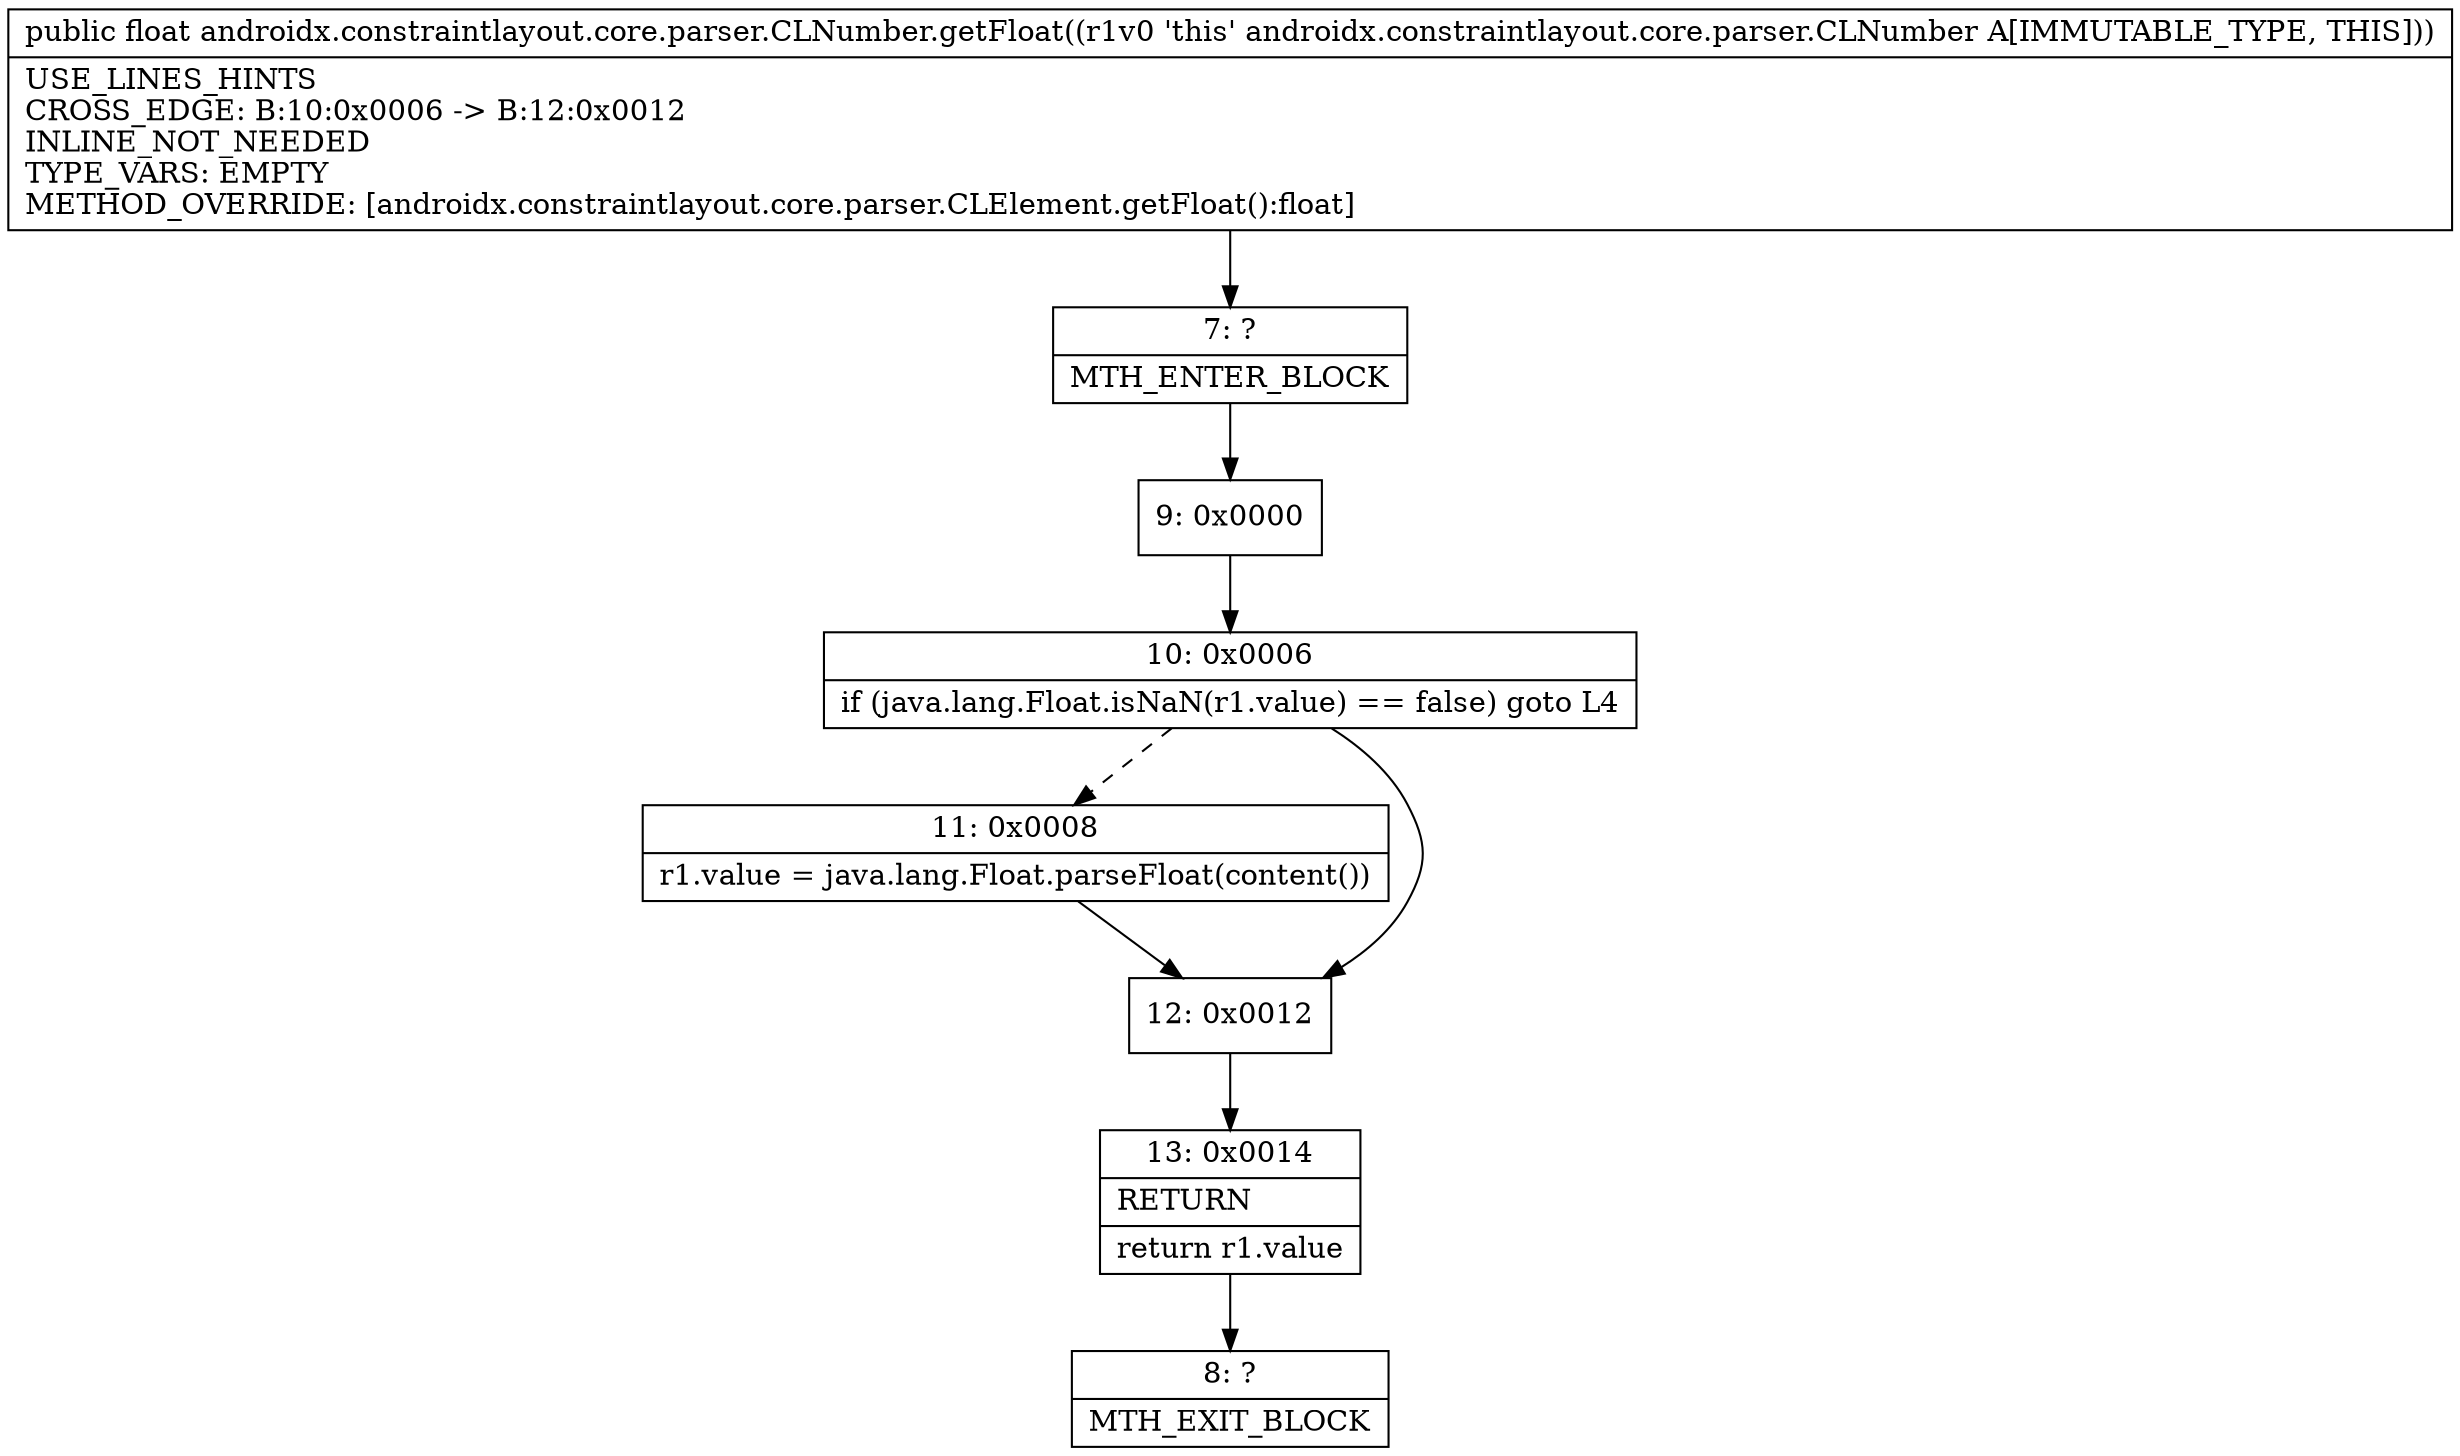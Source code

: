 digraph "CFG forandroidx.constraintlayout.core.parser.CLNumber.getFloat()F" {
Node_7 [shape=record,label="{7\:\ ?|MTH_ENTER_BLOCK\l}"];
Node_9 [shape=record,label="{9\:\ 0x0000}"];
Node_10 [shape=record,label="{10\:\ 0x0006|if (java.lang.Float.isNaN(r1.value) == false) goto L4\l}"];
Node_11 [shape=record,label="{11\:\ 0x0008|r1.value = java.lang.Float.parseFloat(content())\l}"];
Node_12 [shape=record,label="{12\:\ 0x0012}"];
Node_13 [shape=record,label="{13\:\ 0x0014|RETURN\l|return r1.value\l}"];
Node_8 [shape=record,label="{8\:\ ?|MTH_EXIT_BLOCK\l}"];
MethodNode[shape=record,label="{public float androidx.constraintlayout.core.parser.CLNumber.getFloat((r1v0 'this' androidx.constraintlayout.core.parser.CLNumber A[IMMUTABLE_TYPE, THIS]))  | USE_LINES_HINTS\lCROSS_EDGE: B:10:0x0006 \-\> B:12:0x0012\lINLINE_NOT_NEEDED\lTYPE_VARS: EMPTY\lMETHOD_OVERRIDE: [androidx.constraintlayout.core.parser.CLElement.getFloat():float]\l}"];
MethodNode -> Node_7;Node_7 -> Node_9;
Node_9 -> Node_10;
Node_10 -> Node_11[style=dashed];
Node_10 -> Node_12;
Node_11 -> Node_12;
Node_12 -> Node_13;
Node_13 -> Node_8;
}

